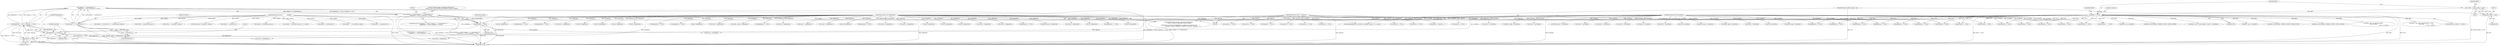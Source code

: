 digraph "0_Android_aeea52da00d210587fb3ed895de3d5f2e0264c88_9@API" {
"1000878" [label="(Call,cmdSize != 2 * sizeof(uint32_t) ||\n                    pReplyData == NULL || replySize == NULL)"];
"1000879" [label="(Call,cmdSize != 2 * sizeof(uint32_t))"];
"1000103" [label="(MethodParameterIn,uint32_t            cmdSize)"];
"1000881" [label="(Call,2 * sizeof(uint32_t))"];
"1000885" [label="(Call,pReplyData == NULL || replySize == NULL)"];
"1000886" [label="(Call,pReplyData == NULL)"];
"1000106" [label="(MethodParameterIn,void *pReplyData)"];
"1000875" [label="(Call,pCmdData == NULL)"];
"1000104" [label="(MethodParameterIn,void *pCmdData)"];
"1000117" [label="(Call,effect == NULL)"];
"1000109" [label="(Call,* effect = (preproc_effect_t *) self)"];
"1000111" [label="(Call,(preproc_effect_t *) self)"];
"1000101" [label="(MethodParameterIn,effect_handle_t  self)"];
"1000889" [label="(Call,replySize == NULL)"];
"1000105" [label="(MethodParameterIn,uint32_t *replySize)"];
"1000874" [label="(Call,pCmdData == NULL|| cmdSize != 2 * sizeof(uint32_t) ||\n                    pReplyData == NULL || replySize == NULL)"];
"1000560" [label="(Call,replySize == NULL)"];
"1000149" [label="(Call,effect->ops->init(effect))"];
"1000153" [label="(Call,(int *)pReplyData)"];
"1000938" [label="(Call,(uint32_t *)pCmdData)"];
"1000906" [label="(Call,(uint32_t *)pCmdData)"];
"1000881" [label="(Call,2 * sizeof(uint32_t))"];
"1000821" [label="(Call,replySize == NULL)"];
"1000409" [label="(Call,memcpy(pReplyData, pCmdData, sizeof(effect_param_t) + p->psize))"];
"1000316" [label="(Call,(int *)pReplyData)"];
"1000510" [label="(Call,(effect_param_t *) pCmdData)"];
"1000609" [label="(Call,Effect_SetState(effect, PREPROC_EFFECT_STATE_CONFIG))"];
"1001225" [label="(Call,(uint32_t *)pCmdData)"];
"1000882" [label="(Literal,2)"];
"1000228" [label="(Call,(int *)pReplyData)"];
"1001098" [label="(Call,(uint32_t *)pReplyData)"];
"1001206" [label="(Call,(uint32_t *)pCmdData)"];
"1001217" [label="(Call,(uint32_t *)pReplyData)"];
"1000637" [label="(Call,effect->ops->set_device(effect, *(uint32_t *)pCmdData))"];
"1000620" [label="(Call,cmdSize != sizeof(uint32_t))"];
"1000373" [label="(Call,cmdSize < sizeof(effect_param_t))"];
"1001053" [label="(Call,pCmdData == NULL)"];
"1000387" [label="(Call,pReplyData == NULL)"];
"1000119" [label="(Identifier,NULL)"];
"1000640" [label="(Call,(uint32_t *)pCmdData)"];
"1000420" [label="(Call,(effect_param_t *)pReplyData)"];
"1000880" [label="(Identifier,cmdSize)"];
"1000378" [label="(Call,cmdSize < (sizeof(effect_param_t) + p->psize))"];
"1000278" [label="(Call,pCmdData == NULL)"];
"1001087" [label="(Call,(uint32_t *)pCmdData)"];
"1001025" [label="(Call,(uint32_t *)pReplyData)"];
"1000369" [label="(Call,pCmdData == NULL)"];
"1000922" [label="(Call,(uint32_t *)pReplyData)"];
"1000890" [label="(Identifier,replySize)"];
"1000590" [label="(Call,replySize == NULL)"];
"1000356" [label="(Call,effect->ops->reset(effect))"];
"1000651" [label="(Call,pCmdData == NULL)"];
"1000874" [label="(Call,pCmdData == NULL|| cmdSize != 2 * sizeof(uint32_t) ||\n                    pReplyData == NULL || replySize == NULL)"];
"1000617" [label="(Call,pCmdData == NULL)"];
"1000655" [label="(Call,cmdSize != sizeof(uint32_t))"];
"1000894" [label="(Literal,\"PreProcessingFx_Command cmdCode Case: \"\n \"EFFECT_CMD_GET_FEATURE_SUPPORTED_CONFIGS: ERROR\")"];
"1000606" [label="(Call,(int *)pReplyData)"];
"1000875" [label="(Call,pCmdData == NULL)"];
"1000579" [label="(Call,Effect_SetState(effect, PREPROC_EFFECT_STATE_ACTIVE))"];
"1000886" [label="(Call,pReplyData == NULL)"];
"1001276" [label="(Call,(uint32_t *)pCmdData)"];
"1000679" [label="(Call,(bool *)pCmdData)"];
"1000171" [label="(Call,pReplyData  == NULL)"];
"1000243" [label="(Call,(int *)pReplyData)"];
"1000809" [label="(Call,(int *)pReplyData)"];
"1000101" [label="(MethodParameterIn,effect_handle_t  self)"];
"1000166" [label="(Call,cmdSize     != sizeof(effect_config_t))"];
"1000364" [label="(Call,(effect_param_t *)pCmdData)"];
"1000889" [label="(Call,replySize == NULL)"];
"1000246" [label="(Call,Effect_SetState(effect, PREPROC_EFFECT_STATE_CONFIG))"];
"1000212" [label="(Call,(effect_config_t *)pCmdData)"];
"1000883" [label="(Call,sizeof(uint32_t))"];
"1000125" [label="(Identifier,cmdCode)"];
"1000493" [label="(Call,replySize == NULL)"];
"1001062" [label="(Call,pReplyData == NULL)"];
"1001282" [label="(Call,(uint32_t *)pCmdData)"];
"1000741" [label="(Call,pReplyData == NULL)"];
"1000538" [label="(Call,effect->ops->set_parameter(effect,\n (void *)p->data,\n                                                                p->data + p->psize))"];
"1000253" [label="(Call,pReplyData == NULL)"];
"1001113" [label="(Call,(uint32_t *)pReplyData)"];
"1000774" [label="(Call,(char *)pCmdData)"];
"1001157" [label="(Call,pCmdData == NULL)"];
"1000891" [label="(Identifier,NULL)"];
"1001057" [label="(Call,cmdSize != sizeof(uint32_t))"];
"1000303" [label="(Call,(int *)pReplyData)"];
"1001161" [label="(Call,cmdSize != (sizeof(uint32_t) + sizeof(channel_config_t)))"];
"1000310" [label="(Call,(effect_config_t *)pCmdData)"];
"1001318" [label="(MethodReturn,int)"];
"1000205" [label="(Call,(int *)pReplyData)"];
"1001182" [label="(Call,ALOGE(\"PreProcessingFx_Command cmdCode Case: \"\n \"EFFECT_CMD_SET_FEATURE_CONFIG: ERROR\n\"\n \"pCmdData %p cmdSize %d pReplyData %p replySize %p *replySize %d\",\n                        pCmdData, cmdSize, pReplyData, replySize, replySize ? *replySize : -1))"];
"1000887" [label="(Identifier,pReplyData)"];
"1000859" [label="(Call,(int *)pReplyData)"];
"1000109" [label="(Call,* effect = (preproc_effect_t *) self)"];
"1000110" [label="(Identifier,effect)"];
"1000818" [label="(Call,pReplyData == NULL)"];
"1000162" [label="(Call,pCmdData    == NULL)"];
"1000113" [label="(Identifier,self)"];
"1000117" [label="(Call,effect == NULL)"];
"1000484" [label="(Call,cmdSize < sizeof(effect_param_t))"];
"1000450" [label="(Call,effect->ops->get_parameter(effect, p->data,\n &p->vsize,\n                                                       p->data + voffset))"];
"1000282" [label="(Call,cmdSize != sizeof(effect_config_t))"];
"1000391" [label="(Call,replySize == NULL)"];
"1000663" [label="(Call,replySize == NULL)"];
"1000877" [label="(Identifier,NULL)"];
"1000107" [label="(Block,)"];
"1000105" [label="(MethodParameterIn,uint32_t *replySize)"];
"1000576" [label="(Call,(int *)pReplyData)"];
"1000489" [label="(Call,pReplyData == NULL)"];
"1000660" [label="(Call,pReplyData == NULL)"];
"1001173" [label="(Call,replySize == NULL)"];
"1000879" [label="(Call,cmdSize != 2 * sizeof(uint32_t))"];
"1000556" [label="(Call,pReplyData == NULL)"];
"1000535" [label="(Call,(int *)pReplyData)"];
"1000104" [label="(MethodParameterIn,void *pCmdData)"];
"1000878" [label="(Call,cmdSize != 2 * sizeof(uint32_t) ||\n                    pReplyData == NULL || replySize == NULL)"];
"1000773" [label="(Call,strndup((char *)pCmdData, cmdSize))"];
"1000991" [label="(Call,(uint32_t *)pReplyData)"];
"1000586" [label="(Call,pReplyData == NULL)"];
"1000873" [label="(ControlStructure,if (pCmdData == NULL|| cmdSize != 2 * sizeof(uint32_t) ||\n                    pReplyData == NULL || replySize == NULL))"];
"1000123" [label="(Identifier,EINVAL)"];
"1000271" [label="(Call,(effect_config_t *)pReplyData)"];
"1000885" [label="(Call,pReplyData == NULL || replySize == NULL)"];
"1000287" [label="(Call,pReplyData == NULL)"];
"1001032" [label="(Call,(uint32_t *)pReplyData)"];
"1000876" [label="(Identifier,pCmdData)"];
"1000737" [label="(Call,pCmdData == NULL)"];
"1000106" [label="(MethodParameterIn,void *pReplyData)"];
"1001127" [label="(Call,(uint32_t *)pReplyData)"];
"1000744" [label="(Call,replySize == NULL)"];
"1000888" [label="(Identifier,NULL)"];
"1001267" [label="(Call,(uint32_t *)pReplyData)"];
"1000103" [label="(MethodParameterIn,uint32_t            cmdSize)"];
"1000966" [label="(Call,(uint32_t *)pReplyData)"];
"1001247" [label="(Call,(uint32_t *)pCmdData)"];
"1000344" [label="(Call,(effect_config_t *)pCmdData)"];
"1001188" [label="(Call,replySize ? *replySize : -1)"];
"1000728" [label="(Call,(int *)pReplyData)"];
"1000130" [label="(Call,pReplyData == NULL)"];
"1001066" [label="(Call,replySize == NULL)"];
"1001169" [label="(Call,pReplyData == NULL)"];
"1000480" [label="(Call,pCmdData == NULL)"];
"1001003" [label="(Call,(uint32_t *)pReplyData)"];
"1001295" [label="(Call,(uint32_t *)pReplyData)"];
"1000116" [label="(ControlStructure,if (effect == NULL))"];
"1000111" [label="(Call,(preproc_effect_t *) self)"];
"1000118" [label="(Identifier,effect)"];
"1000326" [label="(Call,pReplyData == NULL)"];
"1000878" -> "1000874"  [label="AST: "];
"1000878" -> "1000879"  [label="CFG: "];
"1000878" -> "1000885"  [label="CFG: "];
"1000879" -> "1000878"  [label="AST: "];
"1000885" -> "1000878"  [label="AST: "];
"1000874" -> "1000878"  [label="CFG: "];
"1000878" -> "1001318"  [label="DDG: pReplyData == NULL || replySize == NULL"];
"1000878" -> "1001318"  [label="DDG: cmdSize != 2 * sizeof(uint32_t)"];
"1000878" -> "1000874"  [label="DDG: cmdSize != 2 * sizeof(uint32_t)"];
"1000878" -> "1000874"  [label="DDG: pReplyData == NULL || replySize == NULL"];
"1000879" -> "1000878"  [label="DDG: cmdSize"];
"1000879" -> "1000878"  [label="DDG: 2 * sizeof(uint32_t)"];
"1000885" -> "1000878"  [label="DDG: pReplyData == NULL"];
"1000885" -> "1000878"  [label="DDG: replySize == NULL"];
"1000879" -> "1000881"  [label="CFG: "];
"1000880" -> "1000879"  [label="AST: "];
"1000881" -> "1000879"  [label="AST: "];
"1000887" -> "1000879"  [label="CFG: "];
"1000879" -> "1001318"  [label="DDG: 2 * sizeof(uint32_t)"];
"1000879" -> "1001318"  [label="DDG: cmdSize"];
"1000103" -> "1000879"  [label="DDG: cmdSize"];
"1000881" -> "1000879"  [label="DDG: 2"];
"1000103" -> "1000100"  [label="AST: "];
"1000103" -> "1001318"  [label="DDG: cmdSize"];
"1000103" -> "1000166"  [label="DDG: cmdSize"];
"1000103" -> "1000282"  [label="DDG: cmdSize"];
"1000103" -> "1000373"  [label="DDG: cmdSize"];
"1000103" -> "1000378"  [label="DDG: cmdSize"];
"1000103" -> "1000484"  [label="DDG: cmdSize"];
"1000103" -> "1000620"  [label="DDG: cmdSize"];
"1000103" -> "1000655"  [label="DDG: cmdSize"];
"1000103" -> "1000773"  [label="DDG: cmdSize"];
"1000103" -> "1001057"  [label="DDG: cmdSize"];
"1000103" -> "1001161"  [label="DDG: cmdSize"];
"1000103" -> "1001182"  [label="DDG: cmdSize"];
"1000881" -> "1000883"  [label="CFG: "];
"1000882" -> "1000881"  [label="AST: "];
"1000883" -> "1000881"  [label="AST: "];
"1000885" -> "1000886"  [label="CFG: "];
"1000885" -> "1000889"  [label="CFG: "];
"1000886" -> "1000885"  [label="AST: "];
"1000889" -> "1000885"  [label="AST: "];
"1000885" -> "1001318"  [label="DDG: pReplyData == NULL"];
"1000885" -> "1001318"  [label="DDG: replySize == NULL"];
"1000886" -> "1000885"  [label="DDG: pReplyData"];
"1000886" -> "1000885"  [label="DDG: NULL"];
"1000889" -> "1000885"  [label="DDG: replySize"];
"1000889" -> "1000885"  [label="DDG: NULL"];
"1000886" -> "1000888"  [label="CFG: "];
"1000887" -> "1000886"  [label="AST: "];
"1000888" -> "1000886"  [label="AST: "];
"1000890" -> "1000886"  [label="CFG: "];
"1000886" -> "1001318"  [label="DDG: pReplyData"];
"1000886" -> "1001318"  [label="DDG: NULL"];
"1000106" -> "1000886"  [label="DDG: pReplyData"];
"1000875" -> "1000886"  [label="DDG: NULL"];
"1000886" -> "1000889"  [label="DDG: NULL"];
"1000886" -> "1000922"  [label="DDG: pReplyData"];
"1000886" -> "1000966"  [label="DDG: pReplyData"];
"1000106" -> "1000100"  [label="AST: "];
"1000106" -> "1001318"  [label="DDG: pReplyData"];
"1000106" -> "1000130"  [label="DDG: pReplyData"];
"1000106" -> "1000153"  [label="DDG: pReplyData"];
"1000106" -> "1000171"  [label="DDG: pReplyData"];
"1000106" -> "1000205"  [label="DDG: pReplyData"];
"1000106" -> "1000228"  [label="DDG: pReplyData"];
"1000106" -> "1000243"  [label="DDG: pReplyData"];
"1000106" -> "1000253"  [label="DDG: pReplyData"];
"1000106" -> "1000271"  [label="DDG: pReplyData"];
"1000106" -> "1000287"  [label="DDG: pReplyData"];
"1000106" -> "1000303"  [label="DDG: pReplyData"];
"1000106" -> "1000316"  [label="DDG: pReplyData"];
"1000106" -> "1000326"  [label="DDG: pReplyData"];
"1000106" -> "1000387"  [label="DDG: pReplyData"];
"1000106" -> "1000409"  [label="DDG: pReplyData"];
"1000106" -> "1000420"  [label="DDG: pReplyData"];
"1000106" -> "1000489"  [label="DDG: pReplyData"];
"1000106" -> "1000535"  [label="DDG: pReplyData"];
"1000106" -> "1000556"  [label="DDG: pReplyData"];
"1000106" -> "1000576"  [label="DDG: pReplyData"];
"1000106" -> "1000586"  [label="DDG: pReplyData"];
"1000106" -> "1000606"  [label="DDG: pReplyData"];
"1000106" -> "1000660"  [label="DDG: pReplyData"];
"1000106" -> "1000728"  [label="DDG: pReplyData"];
"1000106" -> "1000741"  [label="DDG: pReplyData"];
"1000106" -> "1000809"  [label="DDG: pReplyData"];
"1000106" -> "1000818"  [label="DDG: pReplyData"];
"1000106" -> "1000859"  [label="DDG: pReplyData"];
"1000106" -> "1000922"  [label="DDG: pReplyData"];
"1000106" -> "1000966"  [label="DDG: pReplyData"];
"1000106" -> "1000991"  [label="DDG: pReplyData"];
"1000106" -> "1001003"  [label="DDG: pReplyData"];
"1000106" -> "1001025"  [label="DDG: pReplyData"];
"1000106" -> "1001032"  [label="DDG: pReplyData"];
"1000106" -> "1001062"  [label="DDG: pReplyData"];
"1000106" -> "1001098"  [label="DDG: pReplyData"];
"1000106" -> "1001113"  [label="DDG: pReplyData"];
"1000106" -> "1001127"  [label="DDG: pReplyData"];
"1000106" -> "1001169"  [label="DDG: pReplyData"];
"1000106" -> "1001182"  [label="DDG: pReplyData"];
"1000106" -> "1001217"  [label="DDG: pReplyData"];
"1000106" -> "1001267"  [label="DDG: pReplyData"];
"1000106" -> "1001295"  [label="DDG: pReplyData"];
"1000875" -> "1000874"  [label="AST: "];
"1000875" -> "1000877"  [label="CFG: "];
"1000876" -> "1000875"  [label="AST: "];
"1000877" -> "1000875"  [label="AST: "];
"1000880" -> "1000875"  [label="CFG: "];
"1000874" -> "1000875"  [label="CFG: "];
"1000875" -> "1001318"  [label="DDG: pCmdData"];
"1000875" -> "1001318"  [label="DDG: NULL"];
"1000875" -> "1000874"  [label="DDG: pCmdData"];
"1000875" -> "1000874"  [label="DDG: NULL"];
"1000104" -> "1000875"  [label="DDG: pCmdData"];
"1000117" -> "1000875"  [label="DDG: NULL"];
"1000875" -> "1000906"  [label="DDG: pCmdData"];
"1000104" -> "1000100"  [label="AST: "];
"1000104" -> "1001318"  [label="DDG: pCmdData"];
"1000104" -> "1000162"  [label="DDG: pCmdData"];
"1000104" -> "1000212"  [label="DDG: pCmdData"];
"1000104" -> "1000278"  [label="DDG: pCmdData"];
"1000104" -> "1000310"  [label="DDG: pCmdData"];
"1000104" -> "1000344"  [label="DDG: pCmdData"];
"1000104" -> "1000364"  [label="DDG: pCmdData"];
"1000104" -> "1000369"  [label="DDG: pCmdData"];
"1000104" -> "1000409"  [label="DDG: pCmdData"];
"1000104" -> "1000480"  [label="DDG: pCmdData"];
"1000104" -> "1000510"  [label="DDG: pCmdData"];
"1000104" -> "1000617"  [label="DDG: pCmdData"];
"1000104" -> "1000640"  [label="DDG: pCmdData"];
"1000104" -> "1000651"  [label="DDG: pCmdData"];
"1000104" -> "1000679"  [label="DDG: pCmdData"];
"1000104" -> "1000737"  [label="DDG: pCmdData"];
"1000104" -> "1000774"  [label="DDG: pCmdData"];
"1000104" -> "1000906"  [label="DDG: pCmdData"];
"1000104" -> "1000938"  [label="DDG: pCmdData"];
"1000104" -> "1001053"  [label="DDG: pCmdData"];
"1000104" -> "1001087"  [label="DDG: pCmdData"];
"1000104" -> "1001157"  [label="DDG: pCmdData"];
"1000104" -> "1001182"  [label="DDG: pCmdData"];
"1000104" -> "1001206"  [label="DDG: pCmdData"];
"1000104" -> "1001225"  [label="DDG: pCmdData"];
"1000104" -> "1001247"  [label="DDG: pCmdData"];
"1000104" -> "1001276"  [label="DDG: pCmdData"];
"1000104" -> "1001282"  [label="DDG: pCmdData"];
"1000117" -> "1000116"  [label="AST: "];
"1000117" -> "1000119"  [label="CFG: "];
"1000118" -> "1000117"  [label="AST: "];
"1000119" -> "1000117"  [label="AST: "];
"1000123" -> "1000117"  [label="CFG: "];
"1000125" -> "1000117"  [label="CFG: "];
"1000117" -> "1001318"  [label="DDG: effect == NULL"];
"1000117" -> "1001318"  [label="DDG: effect"];
"1000117" -> "1001318"  [label="DDG: NULL"];
"1000109" -> "1000117"  [label="DDG: effect"];
"1000117" -> "1000130"  [label="DDG: NULL"];
"1000117" -> "1000149"  [label="DDG: effect"];
"1000117" -> "1000162"  [label="DDG: NULL"];
"1000117" -> "1000246"  [label="DDG: effect"];
"1000117" -> "1000253"  [label="DDG: NULL"];
"1000117" -> "1000278"  [label="DDG: NULL"];
"1000117" -> "1000326"  [label="DDG: NULL"];
"1000117" -> "1000356"  [label="DDG: effect"];
"1000117" -> "1000369"  [label="DDG: NULL"];
"1000117" -> "1000450"  [label="DDG: effect"];
"1000117" -> "1000480"  [label="DDG: NULL"];
"1000117" -> "1000538"  [label="DDG: effect"];
"1000117" -> "1000556"  [label="DDG: NULL"];
"1000117" -> "1000579"  [label="DDG: effect"];
"1000117" -> "1000586"  [label="DDG: NULL"];
"1000117" -> "1000609"  [label="DDG: effect"];
"1000117" -> "1000617"  [label="DDG: NULL"];
"1000117" -> "1000637"  [label="DDG: effect"];
"1000117" -> "1000651"  [label="DDG: NULL"];
"1000117" -> "1000737"  [label="DDG: NULL"];
"1000117" -> "1000818"  [label="DDG: NULL"];
"1000117" -> "1001053"  [label="DDG: NULL"];
"1000117" -> "1001157"  [label="DDG: NULL"];
"1000109" -> "1000107"  [label="AST: "];
"1000109" -> "1000111"  [label="CFG: "];
"1000110" -> "1000109"  [label="AST: "];
"1000111" -> "1000109"  [label="AST: "];
"1000118" -> "1000109"  [label="CFG: "];
"1000109" -> "1001318"  [label="DDG: (preproc_effect_t *) self"];
"1000111" -> "1000109"  [label="DDG: self"];
"1000111" -> "1000113"  [label="CFG: "];
"1000112" -> "1000111"  [label="AST: "];
"1000113" -> "1000111"  [label="AST: "];
"1000111" -> "1001318"  [label="DDG: self"];
"1000101" -> "1000111"  [label="DDG: self"];
"1000101" -> "1000100"  [label="AST: "];
"1000101" -> "1001318"  [label="DDG: self"];
"1000889" -> "1000891"  [label="CFG: "];
"1000890" -> "1000889"  [label="AST: "];
"1000891" -> "1000889"  [label="AST: "];
"1000889" -> "1001318"  [label="DDG: NULL"];
"1000889" -> "1001318"  [label="DDG: replySize"];
"1000105" -> "1000889"  [label="DDG: replySize"];
"1000105" -> "1000100"  [label="AST: "];
"1000105" -> "1001318"  [label="DDG: replySize"];
"1000105" -> "1000391"  [label="DDG: replySize"];
"1000105" -> "1000493"  [label="DDG: replySize"];
"1000105" -> "1000560"  [label="DDG: replySize"];
"1000105" -> "1000590"  [label="DDG: replySize"];
"1000105" -> "1000663"  [label="DDG: replySize"];
"1000105" -> "1000744"  [label="DDG: replySize"];
"1000105" -> "1000821"  [label="DDG: replySize"];
"1000105" -> "1001066"  [label="DDG: replySize"];
"1000105" -> "1001173"  [label="DDG: replySize"];
"1000105" -> "1001182"  [label="DDG: replySize"];
"1000105" -> "1001188"  [label="DDG: replySize"];
"1000874" -> "1000873"  [label="AST: "];
"1000894" -> "1000874"  [label="CFG: "];
"1000907" -> "1000874"  [label="CFG: "];
"1000874" -> "1001318"  [label="DDG: cmdSize != 2 * sizeof(uint32_t) ||\n                    pReplyData == NULL || replySize == NULL"];
"1000874" -> "1001318"  [label="DDG: pCmdData == NULL|| cmdSize != 2 * sizeof(uint32_t) ||\n                    pReplyData == NULL || replySize == NULL"];
"1000874" -> "1001318"  [label="DDG: pCmdData == NULL"];
}
